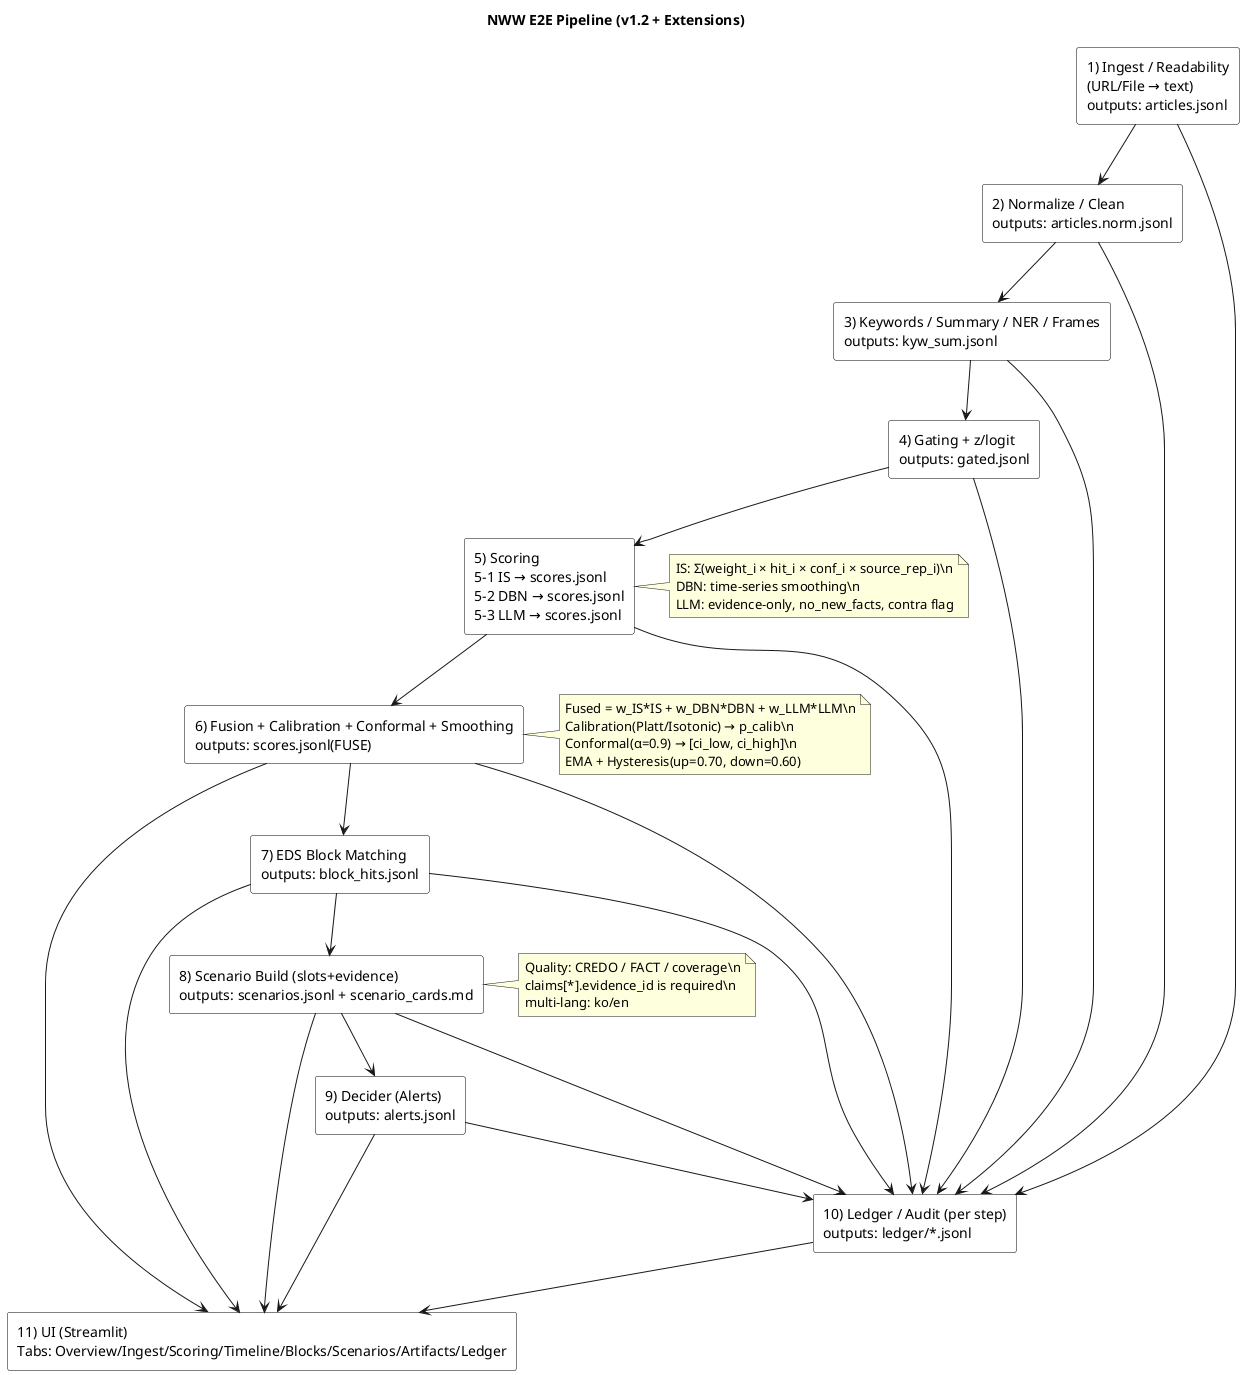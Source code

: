 @startuml
title NWW E2E Pipeline (v1.2 + Extensions)

skinparam shadowing false
skinparam rectangle {
  BackgroundColor White
  BorderColor Black
}
skinparam arrow {
  Thickness 1
}

rectangle "1) Ingest / Readability\n(URL/File → text)\noutputs: articles.jsonl" as S1
rectangle "2) Normalize / Clean\noutputs: articles.norm.jsonl" as S2
rectangle "3) Keywords / Summary / NER / Frames\noutputs: kyw_sum.jsonl" as S3
rectangle "4) Gating + z/logit\noutputs: gated.jsonl" as S4
rectangle "5) Scoring\n5-1 IS → scores.jsonl\n5-2 DBN → scores.jsonl\n5-3 LLM → scores.jsonl" as S5
rectangle "6) Fusion + Calibration + Conformal + Smoothing\noutputs: scores.jsonl(FUSE)" as S6
rectangle "7) EDS Block Matching\noutputs: block_hits.jsonl" as S7
rectangle "8) Scenario Build (slots+evidence)\noutputs: scenarios.jsonl + scenario_cards.md" as S8
rectangle "9) Decider (Alerts)\noutputs: alerts.jsonl" as S9
rectangle "10) Ledger / Audit (per step)\noutputs: ledger/*.jsonl" as S10
rectangle "11) UI (Streamlit)\nTabs: Overview/Ingest/Scoring/Timeline/Blocks/Scenarios/Artifacts/Ledger" as S11

S1 --> S2
S2 --> S3
S3 --> S4
S4 --> S5
S5 --> S6
S6 --> S7
S7 --> S8
S8 --> S9
S1 --> S10
S2 --> S10
S3 --> S10
S4 --> S10
S5 --> S10
S6 --> S10
S7 --> S10
S8 --> S10
S9 --> S10

S6 --> S11
S7 --> S11
S8 --> S11
S9 --> S11
S10 --> S11

note right of S5
IS: Σ(weight_i × hit_i × conf_i × source_rep_i)\n
DBN: time-series smoothing\n
LLM: evidence-only, no_new_facts, contra flag
end note

note right of S6
Fused = w_IS*IS + w_DBN*DBN + w_LLM*LLM\n
Calibration(Platt/Isotonic) → p_calib\n
Conformal(α=0.9) → [ci_low, ci_high]\n
EMA + Hysteresis(up=0.70, down=0.60)
end note

note right of S8
Quality: CREDO / FACT / coverage\n
claims[*].evidence_id is required\n
multi-lang: ko/en
end note

@enduml
